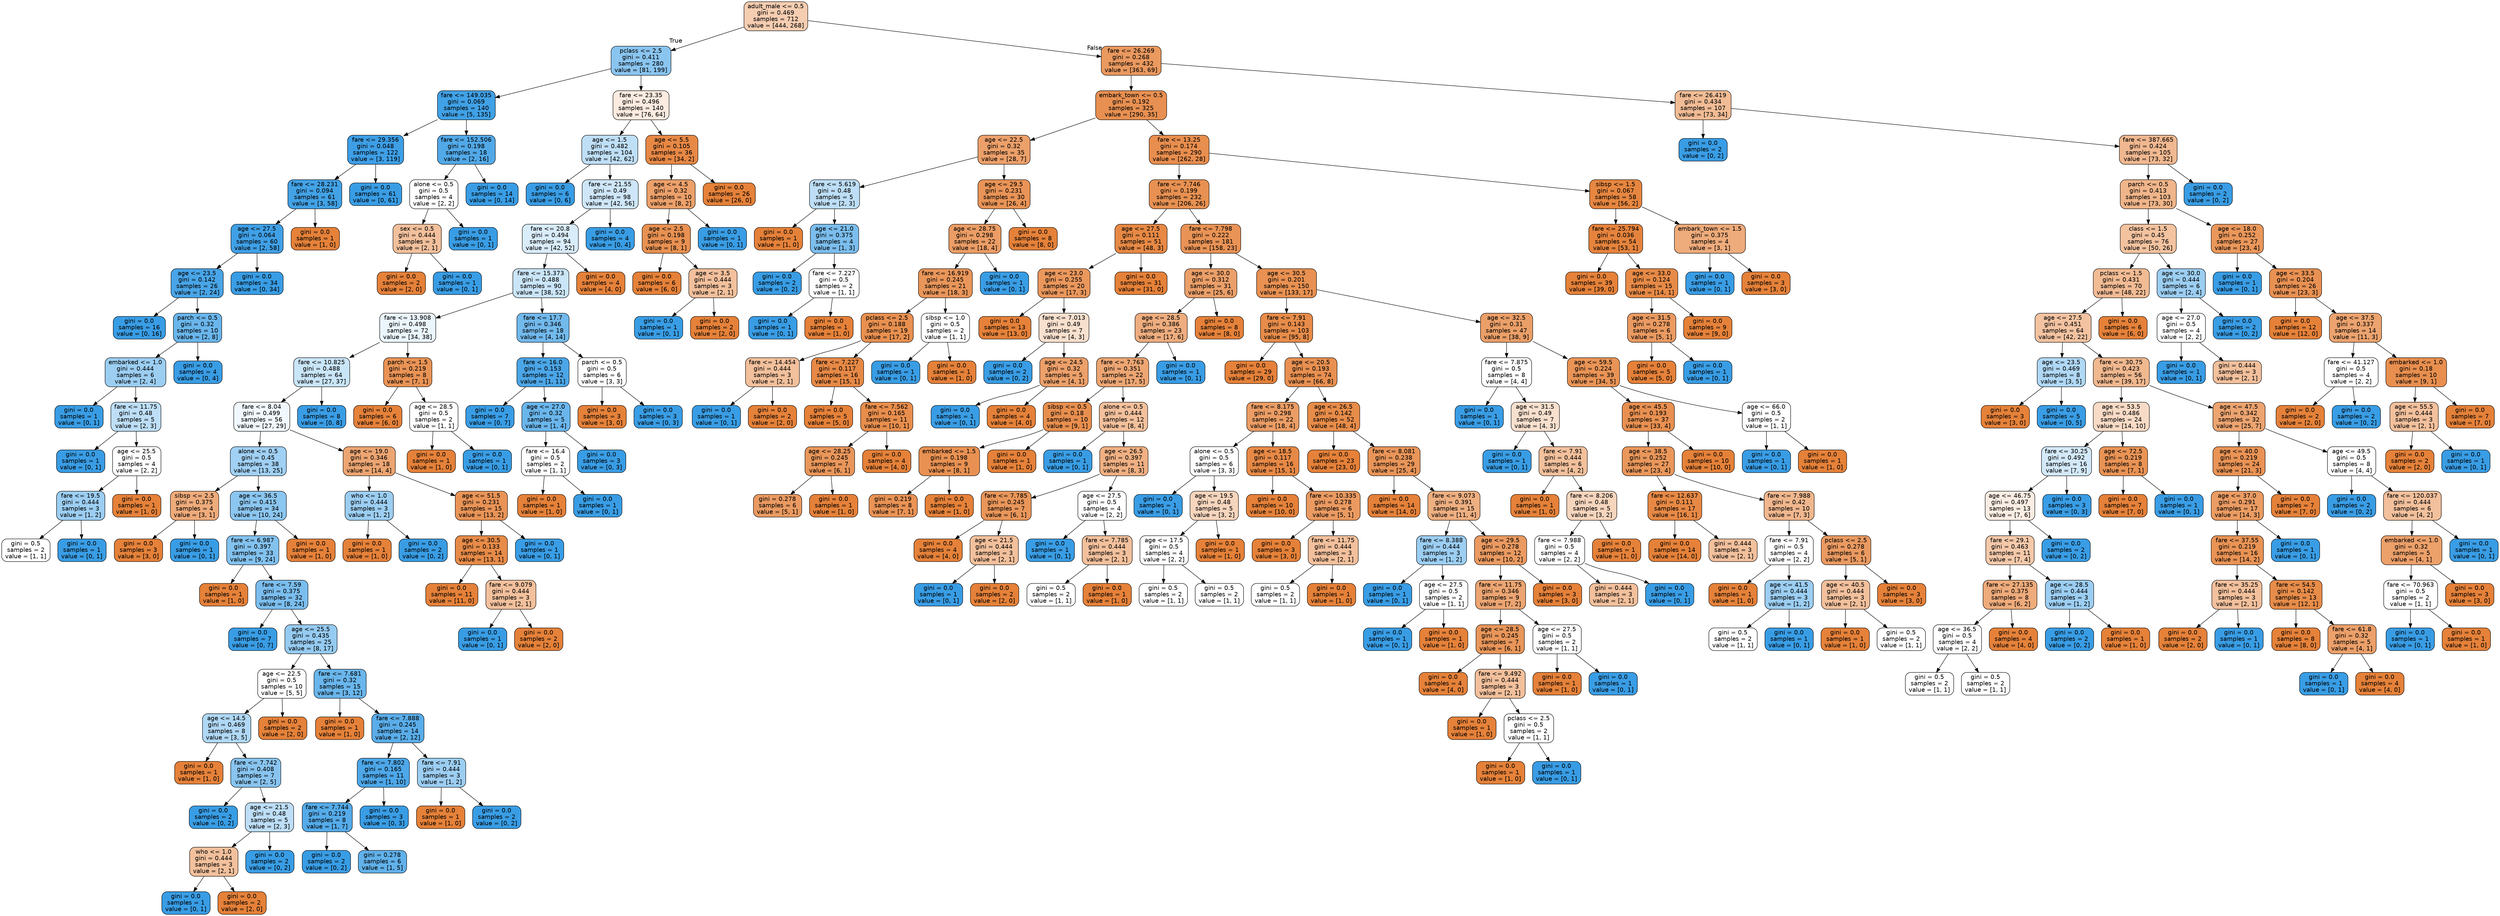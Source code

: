 digraph Tree {
node [shape=box, style="filled, rounded", color="black", fontname="helvetica"] ;
edge [fontname="helvetica"] ;
0 [label="adult_male <= 0.5\ngini = 0.469\nsamples = 712\nvalue = [444, 268]", fillcolor="#f5cdb1"] ;
1 [label="pclass <= 2.5\ngini = 0.411\nsamples = 280\nvalue = [81, 199]", fillcolor="#8ac5f0"] ;
0 -> 1 [labeldistance=2.5, labelangle=45, headlabel="True"] ;
2 [label="fare <= 149.035\ngini = 0.069\nsamples = 140\nvalue = [5, 135]", fillcolor="#40a1e6"] ;
1 -> 2 ;
3 [label="fare <= 29.356\ngini = 0.048\nsamples = 122\nvalue = [3, 119]", fillcolor="#3e9fe6"] ;
2 -> 3 ;
4 [label="fare <= 28.231\ngini = 0.094\nsamples = 61\nvalue = [3, 58]", fillcolor="#43a2e6"] ;
3 -> 4 ;
5 [label="age <= 27.5\ngini = 0.064\nsamples = 60\nvalue = [2, 58]", fillcolor="#40a0e6"] ;
4 -> 5 ;
6 [label="age <= 23.5\ngini = 0.142\nsamples = 26\nvalue = [2, 24]", fillcolor="#49a5e7"] ;
5 -> 6 ;
7 [label="gini = 0.0\nsamples = 16\nvalue = [0, 16]", fillcolor="#399de5"] ;
6 -> 7 ;
8 [label="parch <= 0.5\ngini = 0.32\nsamples = 10\nvalue = [2, 8]", fillcolor="#6ab6ec"] ;
6 -> 8 ;
9 [label="embarked <= 1.0\ngini = 0.444\nsamples = 6\nvalue = [2, 4]", fillcolor="#9ccef2"] ;
8 -> 9 ;
10 [label="gini = 0.0\nsamples = 1\nvalue = [0, 1]", fillcolor="#399de5"] ;
9 -> 10 ;
11 [label="fare <= 11.75\ngini = 0.48\nsamples = 5\nvalue = [2, 3]", fillcolor="#bddef6"] ;
9 -> 11 ;
12 [label="gini = 0.0\nsamples = 1\nvalue = [0, 1]", fillcolor="#399de5"] ;
11 -> 12 ;
13 [label="age <= 25.5\ngini = 0.5\nsamples = 4\nvalue = [2, 2]", fillcolor="#ffffff"] ;
11 -> 13 ;
14 [label="fare <= 19.5\ngini = 0.444\nsamples = 3\nvalue = [1, 2]", fillcolor="#9ccef2"] ;
13 -> 14 ;
15 [label="gini = 0.5\nsamples = 2\nvalue = [1, 1]", fillcolor="#ffffff"] ;
14 -> 15 ;
16 [label="gini = 0.0\nsamples = 1\nvalue = [0, 1]", fillcolor="#399de5"] ;
14 -> 16 ;
17 [label="gini = 0.0\nsamples = 1\nvalue = [1, 0]", fillcolor="#e58139"] ;
13 -> 17 ;
18 [label="gini = 0.0\nsamples = 4\nvalue = [0, 4]", fillcolor="#399de5"] ;
8 -> 18 ;
19 [label="gini = 0.0\nsamples = 34\nvalue = [0, 34]", fillcolor="#399de5"] ;
5 -> 19 ;
20 [label="gini = 0.0\nsamples = 1\nvalue = [1, 0]", fillcolor="#e58139"] ;
4 -> 20 ;
21 [label="gini = 0.0\nsamples = 61\nvalue = [0, 61]", fillcolor="#399de5"] ;
3 -> 21 ;
22 [label="fare <= 152.506\ngini = 0.198\nsamples = 18\nvalue = [2, 16]", fillcolor="#52a9e8"] ;
2 -> 22 ;
23 [label="alone <= 0.5\ngini = 0.5\nsamples = 4\nvalue = [2, 2]", fillcolor="#ffffff"] ;
22 -> 23 ;
24 [label="sex <= 0.5\ngini = 0.444\nsamples = 3\nvalue = [2, 1]", fillcolor="#f2c09c"] ;
23 -> 24 ;
25 [label="gini = 0.0\nsamples = 2\nvalue = [2, 0]", fillcolor="#e58139"] ;
24 -> 25 ;
26 [label="gini = 0.0\nsamples = 1\nvalue = [0, 1]", fillcolor="#399de5"] ;
24 -> 26 ;
27 [label="gini = 0.0\nsamples = 1\nvalue = [0, 1]", fillcolor="#399de5"] ;
23 -> 27 ;
28 [label="gini = 0.0\nsamples = 14\nvalue = [0, 14]", fillcolor="#399de5"] ;
22 -> 28 ;
29 [label="fare <= 23.35\ngini = 0.496\nsamples = 140\nvalue = [76, 64]", fillcolor="#fbebe0"] ;
1 -> 29 ;
30 [label="age <= 1.5\ngini = 0.482\nsamples = 104\nvalue = [42, 62]", fillcolor="#bfdff7"] ;
29 -> 30 ;
31 [label="gini = 0.0\nsamples = 6\nvalue = [0, 6]", fillcolor="#399de5"] ;
30 -> 31 ;
32 [label="fare <= 21.55\ngini = 0.49\nsamples = 98\nvalue = [42, 56]", fillcolor="#cee6f8"] ;
30 -> 32 ;
33 [label="fare <= 20.8\ngini = 0.494\nsamples = 94\nvalue = [42, 52]", fillcolor="#d9ecfa"] ;
32 -> 33 ;
34 [label="fare <= 15.373\ngini = 0.488\nsamples = 90\nvalue = [38, 52]", fillcolor="#cae5f8"] ;
33 -> 34 ;
35 [label="fare <= 13.908\ngini = 0.498\nsamples = 72\nvalue = [34, 38]", fillcolor="#eaf5fc"] ;
34 -> 35 ;
36 [label="fare <= 10.825\ngini = 0.488\nsamples = 64\nvalue = [27, 37]", fillcolor="#c9e5f8"] ;
35 -> 36 ;
37 [label="fare <= 8.04\ngini = 0.499\nsamples = 56\nvalue = [27, 29]", fillcolor="#f1f8fd"] ;
36 -> 37 ;
38 [label="alone <= 0.5\ngini = 0.45\nsamples = 38\nvalue = [13, 25]", fillcolor="#a0d0f3"] ;
37 -> 38 ;
39 [label="sibsp <= 2.5\ngini = 0.375\nsamples = 4\nvalue = [3, 1]", fillcolor="#eeab7b"] ;
38 -> 39 ;
40 [label="gini = 0.0\nsamples = 3\nvalue = [3, 0]", fillcolor="#e58139"] ;
39 -> 40 ;
41 [label="gini = 0.0\nsamples = 1\nvalue = [0, 1]", fillcolor="#399de5"] ;
39 -> 41 ;
42 [label="age <= 36.5\ngini = 0.415\nsamples = 34\nvalue = [10, 24]", fillcolor="#8bc6f0"] ;
38 -> 42 ;
43 [label="fare <= 6.987\ngini = 0.397\nsamples = 33\nvalue = [9, 24]", fillcolor="#83c2ef"] ;
42 -> 43 ;
44 [label="gini = 0.0\nsamples = 1\nvalue = [1, 0]", fillcolor="#e58139"] ;
43 -> 44 ;
45 [label="fare <= 7.59\ngini = 0.375\nsamples = 32\nvalue = [8, 24]", fillcolor="#7bbeee"] ;
43 -> 45 ;
46 [label="gini = 0.0\nsamples = 7\nvalue = [0, 7]", fillcolor="#399de5"] ;
45 -> 46 ;
47 [label="age <= 25.5\ngini = 0.435\nsamples = 25\nvalue = [8, 17]", fillcolor="#96cbf1"] ;
45 -> 47 ;
48 [label="age <= 22.5\ngini = 0.5\nsamples = 10\nvalue = [5, 5]", fillcolor="#ffffff"] ;
47 -> 48 ;
49 [label="age <= 14.5\ngini = 0.469\nsamples = 8\nvalue = [3, 5]", fillcolor="#b0d8f5"] ;
48 -> 49 ;
50 [label="gini = 0.0\nsamples = 1\nvalue = [1, 0]", fillcolor="#e58139"] ;
49 -> 50 ;
51 [label="fare <= 7.742\ngini = 0.408\nsamples = 7\nvalue = [2, 5]", fillcolor="#88c4ef"] ;
49 -> 51 ;
52 [label="gini = 0.0\nsamples = 2\nvalue = [0, 2]", fillcolor="#399de5"] ;
51 -> 52 ;
53 [label="age <= 21.5\ngini = 0.48\nsamples = 5\nvalue = [2, 3]", fillcolor="#bddef6"] ;
51 -> 53 ;
54 [label="who <= 1.0\ngini = 0.444\nsamples = 3\nvalue = [2, 1]", fillcolor="#f2c09c"] ;
53 -> 54 ;
55 [label="gini = 0.0\nsamples = 1\nvalue = [0, 1]", fillcolor="#399de5"] ;
54 -> 55 ;
56 [label="gini = 0.0\nsamples = 2\nvalue = [2, 0]", fillcolor="#e58139"] ;
54 -> 56 ;
57 [label="gini = 0.0\nsamples = 2\nvalue = [0, 2]", fillcolor="#399de5"] ;
53 -> 57 ;
58 [label="gini = 0.0\nsamples = 2\nvalue = [2, 0]", fillcolor="#e58139"] ;
48 -> 58 ;
59 [label="fare <= 7.681\ngini = 0.32\nsamples = 15\nvalue = [3, 12]", fillcolor="#6ab6ec"] ;
47 -> 59 ;
60 [label="gini = 0.0\nsamples = 1\nvalue = [1, 0]", fillcolor="#e58139"] ;
59 -> 60 ;
61 [label="fare <= 7.888\ngini = 0.245\nsamples = 14\nvalue = [2, 12]", fillcolor="#5aade9"] ;
59 -> 61 ;
62 [label="fare <= 7.802\ngini = 0.165\nsamples = 11\nvalue = [1, 10]", fillcolor="#4da7e8"] ;
61 -> 62 ;
63 [label="fare <= 7.744\ngini = 0.219\nsamples = 8\nvalue = [1, 7]", fillcolor="#55abe9"] ;
62 -> 63 ;
64 [label="gini = 0.0\nsamples = 2\nvalue = [0, 2]", fillcolor="#399de5"] ;
63 -> 64 ;
65 [label="gini = 0.278\nsamples = 6\nvalue = [1, 5]", fillcolor="#61b1ea"] ;
63 -> 65 ;
66 [label="gini = 0.0\nsamples = 3\nvalue = [0, 3]", fillcolor="#399de5"] ;
62 -> 66 ;
67 [label="fare <= 7.91\ngini = 0.444\nsamples = 3\nvalue = [1, 2]", fillcolor="#9ccef2"] ;
61 -> 67 ;
68 [label="gini = 0.0\nsamples = 1\nvalue = [1, 0]", fillcolor="#e58139"] ;
67 -> 68 ;
69 [label="gini = 0.0\nsamples = 2\nvalue = [0, 2]", fillcolor="#399de5"] ;
67 -> 69 ;
70 [label="gini = 0.0\nsamples = 1\nvalue = [1, 0]", fillcolor="#e58139"] ;
42 -> 70 ;
71 [label="age <= 19.0\ngini = 0.346\nsamples = 18\nvalue = [14, 4]", fillcolor="#eca572"] ;
37 -> 71 ;
72 [label="who <= 1.0\ngini = 0.444\nsamples = 3\nvalue = [1, 2]", fillcolor="#9ccef2"] ;
71 -> 72 ;
73 [label="gini = 0.0\nsamples = 1\nvalue = [1, 0]", fillcolor="#e58139"] ;
72 -> 73 ;
74 [label="gini = 0.0\nsamples = 2\nvalue = [0, 2]", fillcolor="#399de5"] ;
72 -> 74 ;
75 [label="age <= 51.5\ngini = 0.231\nsamples = 15\nvalue = [13, 2]", fillcolor="#e99457"] ;
71 -> 75 ;
76 [label="age <= 30.5\ngini = 0.133\nsamples = 14\nvalue = [13, 1]", fillcolor="#e78b48"] ;
75 -> 76 ;
77 [label="gini = 0.0\nsamples = 11\nvalue = [11, 0]", fillcolor="#e58139"] ;
76 -> 77 ;
78 [label="fare <= 9.079\ngini = 0.444\nsamples = 3\nvalue = [2, 1]", fillcolor="#f2c09c"] ;
76 -> 78 ;
79 [label="gini = 0.0\nsamples = 1\nvalue = [0, 1]", fillcolor="#399de5"] ;
78 -> 79 ;
80 [label="gini = 0.0\nsamples = 2\nvalue = [2, 0]", fillcolor="#e58139"] ;
78 -> 80 ;
81 [label="gini = 0.0\nsamples = 1\nvalue = [0, 1]", fillcolor="#399de5"] ;
75 -> 81 ;
82 [label="gini = 0.0\nsamples = 8\nvalue = [0, 8]", fillcolor="#399de5"] ;
36 -> 82 ;
83 [label="parch <= 1.5\ngini = 0.219\nsamples = 8\nvalue = [7, 1]", fillcolor="#e99355"] ;
35 -> 83 ;
84 [label="gini = 0.0\nsamples = 6\nvalue = [6, 0]", fillcolor="#e58139"] ;
83 -> 84 ;
85 [label="age <= 28.5\ngini = 0.5\nsamples = 2\nvalue = [1, 1]", fillcolor="#ffffff"] ;
83 -> 85 ;
86 [label="gini = 0.0\nsamples = 1\nvalue = [1, 0]", fillcolor="#e58139"] ;
85 -> 86 ;
87 [label="gini = 0.0\nsamples = 1\nvalue = [0, 1]", fillcolor="#399de5"] ;
85 -> 87 ;
88 [label="fare <= 17.7\ngini = 0.346\nsamples = 18\nvalue = [4, 14]", fillcolor="#72b9ec"] ;
34 -> 88 ;
89 [label="fare <= 16.0\ngini = 0.153\nsamples = 12\nvalue = [1, 11]", fillcolor="#4ba6e7"] ;
88 -> 89 ;
90 [label="gini = 0.0\nsamples = 7\nvalue = [0, 7]", fillcolor="#399de5"] ;
89 -> 90 ;
91 [label="age <= 27.0\ngini = 0.32\nsamples = 5\nvalue = [1, 4]", fillcolor="#6ab6ec"] ;
89 -> 91 ;
92 [label="fare <= 16.4\ngini = 0.5\nsamples = 2\nvalue = [1, 1]", fillcolor="#ffffff"] ;
91 -> 92 ;
93 [label="gini = 0.0\nsamples = 1\nvalue = [1, 0]", fillcolor="#e58139"] ;
92 -> 93 ;
94 [label="gini = 0.0\nsamples = 1\nvalue = [0, 1]", fillcolor="#399de5"] ;
92 -> 94 ;
95 [label="gini = 0.0\nsamples = 3\nvalue = [0, 3]", fillcolor="#399de5"] ;
91 -> 95 ;
96 [label="parch <= 0.5\ngini = 0.5\nsamples = 6\nvalue = [3, 3]", fillcolor="#ffffff"] ;
88 -> 96 ;
97 [label="gini = 0.0\nsamples = 3\nvalue = [3, 0]", fillcolor="#e58139"] ;
96 -> 97 ;
98 [label="gini = 0.0\nsamples = 3\nvalue = [0, 3]", fillcolor="#399de5"] ;
96 -> 98 ;
99 [label="gini = 0.0\nsamples = 4\nvalue = [4, 0]", fillcolor="#e58139"] ;
33 -> 99 ;
100 [label="gini = 0.0\nsamples = 4\nvalue = [0, 4]", fillcolor="#399de5"] ;
32 -> 100 ;
101 [label="age <= 5.5\ngini = 0.105\nsamples = 36\nvalue = [34, 2]", fillcolor="#e78845"] ;
29 -> 101 ;
102 [label="age <= 4.5\ngini = 0.32\nsamples = 10\nvalue = [8, 2]", fillcolor="#eca06a"] ;
101 -> 102 ;
103 [label="age <= 2.5\ngini = 0.198\nsamples = 9\nvalue = [8, 1]", fillcolor="#e89152"] ;
102 -> 103 ;
104 [label="gini = 0.0\nsamples = 6\nvalue = [6, 0]", fillcolor="#e58139"] ;
103 -> 104 ;
105 [label="age <= 3.5\ngini = 0.444\nsamples = 3\nvalue = [2, 1]", fillcolor="#f2c09c"] ;
103 -> 105 ;
106 [label="gini = 0.0\nsamples = 1\nvalue = [0, 1]", fillcolor="#399de5"] ;
105 -> 106 ;
107 [label="gini = 0.0\nsamples = 2\nvalue = [2, 0]", fillcolor="#e58139"] ;
105 -> 107 ;
108 [label="gini = 0.0\nsamples = 1\nvalue = [0, 1]", fillcolor="#399de5"] ;
102 -> 108 ;
109 [label="gini = 0.0\nsamples = 26\nvalue = [26, 0]", fillcolor="#e58139"] ;
101 -> 109 ;
110 [label="fare <= 26.269\ngini = 0.268\nsamples = 432\nvalue = [363, 69]", fillcolor="#ea995f"] ;
0 -> 110 [labeldistance=2.5, labelangle=-45, headlabel="False"] ;
111 [label="embark_town <= 0.5\ngini = 0.192\nsamples = 325\nvalue = [290, 35]", fillcolor="#e89051"] ;
110 -> 111 ;
112 [label="age <= 22.5\ngini = 0.32\nsamples = 35\nvalue = [28, 7]", fillcolor="#eca06a"] ;
111 -> 112 ;
113 [label="fare <= 5.619\ngini = 0.48\nsamples = 5\nvalue = [2, 3]", fillcolor="#bddef6"] ;
112 -> 113 ;
114 [label="gini = 0.0\nsamples = 1\nvalue = [1, 0]", fillcolor="#e58139"] ;
113 -> 114 ;
115 [label="age <= 21.0\ngini = 0.375\nsamples = 4\nvalue = [1, 3]", fillcolor="#7bbeee"] ;
113 -> 115 ;
116 [label="gini = 0.0\nsamples = 2\nvalue = [0, 2]", fillcolor="#399de5"] ;
115 -> 116 ;
117 [label="fare <= 7.227\ngini = 0.5\nsamples = 2\nvalue = [1, 1]", fillcolor="#ffffff"] ;
115 -> 117 ;
118 [label="gini = 0.0\nsamples = 1\nvalue = [0, 1]", fillcolor="#399de5"] ;
117 -> 118 ;
119 [label="gini = 0.0\nsamples = 1\nvalue = [1, 0]", fillcolor="#e58139"] ;
117 -> 119 ;
120 [label="age <= 29.5\ngini = 0.231\nsamples = 30\nvalue = [26, 4]", fillcolor="#e99457"] ;
112 -> 120 ;
121 [label="age <= 28.75\ngini = 0.298\nsamples = 22\nvalue = [18, 4]", fillcolor="#eb9d65"] ;
120 -> 121 ;
122 [label="fare <= 16.919\ngini = 0.245\nsamples = 21\nvalue = [18, 3]", fillcolor="#e9965a"] ;
121 -> 122 ;
123 [label="pclass <= 2.5\ngini = 0.188\nsamples = 19\nvalue = [17, 2]", fillcolor="#e89050"] ;
122 -> 123 ;
124 [label="fare <= 14.454\ngini = 0.444\nsamples = 3\nvalue = [2, 1]", fillcolor="#f2c09c"] ;
123 -> 124 ;
125 [label="gini = 0.0\nsamples = 1\nvalue = [0, 1]", fillcolor="#399de5"] ;
124 -> 125 ;
126 [label="gini = 0.0\nsamples = 2\nvalue = [2, 0]", fillcolor="#e58139"] ;
124 -> 126 ;
127 [label="fare <= 7.227\ngini = 0.117\nsamples = 16\nvalue = [15, 1]", fillcolor="#e78946"] ;
123 -> 127 ;
128 [label="gini = 0.0\nsamples = 5\nvalue = [5, 0]", fillcolor="#e58139"] ;
127 -> 128 ;
129 [label="fare <= 7.562\ngini = 0.165\nsamples = 11\nvalue = [10, 1]", fillcolor="#e88e4d"] ;
127 -> 129 ;
130 [label="age <= 28.25\ngini = 0.245\nsamples = 7\nvalue = [6, 1]", fillcolor="#e9965a"] ;
129 -> 130 ;
131 [label="gini = 0.278\nsamples = 6\nvalue = [5, 1]", fillcolor="#ea9a61"] ;
130 -> 131 ;
132 [label="gini = 0.0\nsamples = 1\nvalue = [1, 0]", fillcolor="#e58139"] ;
130 -> 132 ;
133 [label="gini = 0.0\nsamples = 4\nvalue = [4, 0]", fillcolor="#e58139"] ;
129 -> 133 ;
134 [label="sibsp <= 1.0\ngini = 0.5\nsamples = 2\nvalue = [1, 1]", fillcolor="#ffffff"] ;
122 -> 134 ;
135 [label="gini = 0.0\nsamples = 1\nvalue = [0, 1]", fillcolor="#399de5"] ;
134 -> 135 ;
136 [label="gini = 0.0\nsamples = 1\nvalue = [1, 0]", fillcolor="#e58139"] ;
134 -> 136 ;
137 [label="gini = 0.0\nsamples = 1\nvalue = [0, 1]", fillcolor="#399de5"] ;
121 -> 137 ;
138 [label="gini = 0.0\nsamples = 8\nvalue = [8, 0]", fillcolor="#e58139"] ;
120 -> 138 ;
139 [label="fare <= 13.25\ngini = 0.174\nsamples = 290\nvalue = [262, 28]", fillcolor="#e88e4e"] ;
111 -> 139 ;
140 [label="fare <= 7.746\ngini = 0.199\nsamples = 232\nvalue = [206, 26]", fillcolor="#e89152"] ;
139 -> 140 ;
141 [label="age <= 27.5\ngini = 0.111\nsamples = 51\nvalue = [48, 3]", fillcolor="#e78945"] ;
140 -> 141 ;
142 [label="age <= 23.0\ngini = 0.255\nsamples = 20\nvalue = [17, 3]", fillcolor="#ea975c"] ;
141 -> 142 ;
143 [label="gini = 0.0\nsamples = 13\nvalue = [13, 0]", fillcolor="#e58139"] ;
142 -> 143 ;
144 [label="fare <= 7.013\ngini = 0.49\nsamples = 7\nvalue = [4, 3]", fillcolor="#f8e0ce"] ;
142 -> 144 ;
145 [label="gini = 0.0\nsamples = 2\nvalue = [0, 2]", fillcolor="#399de5"] ;
144 -> 145 ;
146 [label="age <= 24.5\ngini = 0.32\nsamples = 5\nvalue = [4, 1]", fillcolor="#eca06a"] ;
144 -> 146 ;
147 [label="gini = 0.0\nsamples = 1\nvalue = [0, 1]", fillcolor="#399de5"] ;
146 -> 147 ;
148 [label="gini = 0.0\nsamples = 4\nvalue = [4, 0]", fillcolor="#e58139"] ;
146 -> 148 ;
149 [label="gini = 0.0\nsamples = 31\nvalue = [31, 0]", fillcolor="#e58139"] ;
141 -> 149 ;
150 [label="fare <= 7.798\ngini = 0.222\nsamples = 181\nvalue = [158, 23]", fillcolor="#e99356"] ;
140 -> 150 ;
151 [label="age <= 30.0\ngini = 0.312\nsamples = 31\nvalue = [25, 6]", fillcolor="#eb9f69"] ;
150 -> 151 ;
152 [label="age <= 28.5\ngini = 0.386\nsamples = 23\nvalue = [17, 6]", fillcolor="#eead7f"] ;
151 -> 152 ;
153 [label="fare <= 7.763\ngini = 0.351\nsamples = 22\nvalue = [17, 5]", fillcolor="#eda673"] ;
152 -> 153 ;
154 [label="sibsp <= 0.5\ngini = 0.18\nsamples = 10\nvalue = [9, 1]", fillcolor="#e88f4f"] ;
153 -> 154 ;
155 [label="embarked <= 1.5\ngini = 0.198\nsamples = 9\nvalue = [8, 1]", fillcolor="#e89152"] ;
154 -> 155 ;
156 [label="gini = 0.219\nsamples = 8\nvalue = [7, 1]", fillcolor="#e99355"] ;
155 -> 156 ;
157 [label="gini = 0.0\nsamples = 1\nvalue = [1, 0]", fillcolor="#e58139"] ;
155 -> 157 ;
158 [label="gini = 0.0\nsamples = 1\nvalue = [1, 0]", fillcolor="#e58139"] ;
154 -> 158 ;
159 [label="alone <= 0.5\ngini = 0.444\nsamples = 12\nvalue = [8, 4]", fillcolor="#f2c09c"] ;
153 -> 159 ;
160 [label="gini = 0.0\nsamples = 1\nvalue = [0, 1]", fillcolor="#399de5"] ;
159 -> 160 ;
161 [label="age <= 26.5\ngini = 0.397\nsamples = 11\nvalue = [8, 3]", fillcolor="#efb083"] ;
159 -> 161 ;
162 [label="fare <= 7.785\ngini = 0.245\nsamples = 7\nvalue = [6, 1]", fillcolor="#e9965a"] ;
161 -> 162 ;
163 [label="gini = 0.0\nsamples = 4\nvalue = [4, 0]", fillcolor="#e58139"] ;
162 -> 163 ;
164 [label="age <= 21.5\ngini = 0.444\nsamples = 3\nvalue = [2, 1]", fillcolor="#f2c09c"] ;
162 -> 164 ;
165 [label="gini = 0.0\nsamples = 1\nvalue = [0, 1]", fillcolor="#399de5"] ;
164 -> 165 ;
166 [label="gini = 0.0\nsamples = 2\nvalue = [2, 0]", fillcolor="#e58139"] ;
164 -> 166 ;
167 [label="age <= 27.5\ngini = 0.5\nsamples = 4\nvalue = [2, 2]", fillcolor="#ffffff"] ;
161 -> 167 ;
168 [label="gini = 0.0\nsamples = 1\nvalue = [0, 1]", fillcolor="#399de5"] ;
167 -> 168 ;
169 [label="fare <= 7.785\ngini = 0.444\nsamples = 3\nvalue = [2, 1]", fillcolor="#f2c09c"] ;
167 -> 169 ;
170 [label="gini = 0.5\nsamples = 2\nvalue = [1, 1]", fillcolor="#ffffff"] ;
169 -> 170 ;
171 [label="gini = 0.0\nsamples = 1\nvalue = [1, 0]", fillcolor="#e58139"] ;
169 -> 171 ;
172 [label="gini = 0.0\nsamples = 1\nvalue = [0, 1]", fillcolor="#399de5"] ;
152 -> 172 ;
173 [label="gini = 0.0\nsamples = 8\nvalue = [8, 0]", fillcolor="#e58139"] ;
151 -> 173 ;
174 [label="age <= 30.5\ngini = 0.201\nsamples = 150\nvalue = [133, 17]", fillcolor="#e89152"] ;
150 -> 174 ;
175 [label="fare <= 7.91\ngini = 0.143\nsamples = 103\nvalue = [95, 8]", fillcolor="#e78c4a"] ;
174 -> 175 ;
176 [label="gini = 0.0\nsamples = 29\nvalue = [29, 0]", fillcolor="#e58139"] ;
175 -> 176 ;
177 [label="age <= 20.5\ngini = 0.193\nsamples = 74\nvalue = [66, 8]", fillcolor="#e89051"] ;
175 -> 177 ;
178 [label="fare <= 8.175\ngini = 0.298\nsamples = 22\nvalue = [18, 4]", fillcolor="#eb9d65"] ;
177 -> 178 ;
179 [label="alone <= 0.5\ngini = 0.5\nsamples = 6\nvalue = [3, 3]", fillcolor="#ffffff"] ;
178 -> 179 ;
180 [label="gini = 0.0\nsamples = 1\nvalue = [0, 1]", fillcolor="#399de5"] ;
179 -> 180 ;
181 [label="age <= 19.5\ngini = 0.48\nsamples = 5\nvalue = [3, 2]", fillcolor="#f6d5bd"] ;
179 -> 181 ;
182 [label="age <= 17.5\ngini = 0.5\nsamples = 4\nvalue = [2, 2]", fillcolor="#ffffff"] ;
181 -> 182 ;
183 [label="gini = 0.5\nsamples = 2\nvalue = [1, 1]", fillcolor="#ffffff"] ;
182 -> 183 ;
184 [label="gini = 0.5\nsamples = 2\nvalue = [1, 1]", fillcolor="#ffffff"] ;
182 -> 184 ;
185 [label="gini = 0.0\nsamples = 1\nvalue = [1, 0]", fillcolor="#e58139"] ;
181 -> 185 ;
186 [label="age <= 18.5\ngini = 0.117\nsamples = 16\nvalue = [15, 1]", fillcolor="#e78946"] ;
178 -> 186 ;
187 [label="gini = 0.0\nsamples = 10\nvalue = [10, 0]", fillcolor="#e58139"] ;
186 -> 187 ;
188 [label="fare <= 10.335\ngini = 0.278\nsamples = 6\nvalue = [5, 1]", fillcolor="#ea9a61"] ;
186 -> 188 ;
189 [label="gini = 0.0\nsamples = 3\nvalue = [3, 0]", fillcolor="#e58139"] ;
188 -> 189 ;
190 [label="fare <= 11.75\ngini = 0.444\nsamples = 3\nvalue = [2, 1]", fillcolor="#f2c09c"] ;
188 -> 190 ;
191 [label="gini = 0.5\nsamples = 2\nvalue = [1, 1]", fillcolor="#ffffff"] ;
190 -> 191 ;
192 [label="gini = 0.0\nsamples = 1\nvalue = [1, 0]", fillcolor="#e58139"] ;
190 -> 192 ;
193 [label="age <= 26.5\ngini = 0.142\nsamples = 52\nvalue = [48, 4]", fillcolor="#e78c49"] ;
177 -> 193 ;
194 [label="gini = 0.0\nsamples = 23\nvalue = [23, 0]", fillcolor="#e58139"] ;
193 -> 194 ;
195 [label="fare <= 8.081\ngini = 0.238\nsamples = 29\nvalue = [25, 4]", fillcolor="#e99559"] ;
193 -> 195 ;
196 [label="gini = 0.0\nsamples = 14\nvalue = [14, 0]", fillcolor="#e58139"] ;
195 -> 196 ;
197 [label="fare <= 9.073\ngini = 0.391\nsamples = 15\nvalue = [11, 4]", fillcolor="#eeaf81"] ;
195 -> 197 ;
198 [label="fare <= 8.388\ngini = 0.444\nsamples = 3\nvalue = [1, 2]", fillcolor="#9ccef2"] ;
197 -> 198 ;
199 [label="gini = 0.0\nsamples = 1\nvalue = [0, 1]", fillcolor="#399de5"] ;
198 -> 199 ;
200 [label="age <= 27.5\ngini = 0.5\nsamples = 2\nvalue = [1, 1]", fillcolor="#ffffff"] ;
198 -> 200 ;
201 [label="gini = 0.0\nsamples = 1\nvalue = [0, 1]", fillcolor="#399de5"] ;
200 -> 201 ;
202 [label="gini = 0.0\nsamples = 1\nvalue = [1, 0]", fillcolor="#e58139"] ;
200 -> 202 ;
203 [label="age <= 29.5\ngini = 0.278\nsamples = 12\nvalue = [10, 2]", fillcolor="#ea9a61"] ;
197 -> 203 ;
204 [label="fare <= 11.75\ngini = 0.346\nsamples = 9\nvalue = [7, 2]", fillcolor="#eca572"] ;
203 -> 204 ;
205 [label="age <= 28.5\ngini = 0.245\nsamples = 7\nvalue = [6, 1]", fillcolor="#e9965a"] ;
204 -> 205 ;
206 [label="gini = 0.0\nsamples = 4\nvalue = [4, 0]", fillcolor="#e58139"] ;
205 -> 206 ;
207 [label="fare <= 9.492\ngini = 0.444\nsamples = 3\nvalue = [2, 1]", fillcolor="#f2c09c"] ;
205 -> 207 ;
208 [label="gini = 0.0\nsamples = 1\nvalue = [1, 0]", fillcolor="#e58139"] ;
207 -> 208 ;
209 [label="pclass <= 2.5\ngini = 0.5\nsamples = 2\nvalue = [1, 1]", fillcolor="#ffffff"] ;
207 -> 209 ;
210 [label="gini = 0.0\nsamples = 1\nvalue = [1, 0]", fillcolor="#e58139"] ;
209 -> 210 ;
211 [label="gini = 0.0\nsamples = 1\nvalue = [0, 1]", fillcolor="#399de5"] ;
209 -> 211 ;
212 [label="age <= 27.5\ngini = 0.5\nsamples = 2\nvalue = [1, 1]", fillcolor="#ffffff"] ;
204 -> 212 ;
213 [label="gini = 0.0\nsamples = 1\nvalue = [1, 0]", fillcolor="#e58139"] ;
212 -> 213 ;
214 [label="gini = 0.0\nsamples = 1\nvalue = [0, 1]", fillcolor="#399de5"] ;
212 -> 214 ;
215 [label="gini = 0.0\nsamples = 3\nvalue = [3, 0]", fillcolor="#e58139"] ;
203 -> 215 ;
216 [label="age <= 32.5\ngini = 0.31\nsamples = 47\nvalue = [38, 9]", fillcolor="#eb9f68"] ;
174 -> 216 ;
217 [label="fare <= 7.875\ngini = 0.5\nsamples = 8\nvalue = [4, 4]", fillcolor="#ffffff"] ;
216 -> 217 ;
218 [label="gini = 0.0\nsamples = 1\nvalue = [0, 1]", fillcolor="#399de5"] ;
217 -> 218 ;
219 [label="age <= 31.5\ngini = 0.49\nsamples = 7\nvalue = [4, 3]", fillcolor="#f8e0ce"] ;
217 -> 219 ;
220 [label="gini = 0.0\nsamples = 1\nvalue = [0, 1]", fillcolor="#399de5"] ;
219 -> 220 ;
221 [label="fare <= 7.91\ngini = 0.444\nsamples = 6\nvalue = [4, 2]", fillcolor="#f2c09c"] ;
219 -> 221 ;
222 [label="gini = 0.0\nsamples = 1\nvalue = [1, 0]", fillcolor="#e58139"] ;
221 -> 222 ;
223 [label="fare <= 8.206\ngini = 0.48\nsamples = 5\nvalue = [3, 2]", fillcolor="#f6d5bd"] ;
221 -> 223 ;
224 [label="fare <= 7.988\ngini = 0.5\nsamples = 4\nvalue = [2, 2]", fillcolor="#ffffff"] ;
223 -> 224 ;
225 [label="gini = 0.444\nsamples = 3\nvalue = [2, 1]", fillcolor="#f2c09c"] ;
224 -> 225 ;
226 [label="gini = 0.0\nsamples = 1\nvalue = [0, 1]", fillcolor="#399de5"] ;
224 -> 226 ;
227 [label="gini = 0.0\nsamples = 1\nvalue = [1, 0]", fillcolor="#e58139"] ;
223 -> 227 ;
228 [label="age <= 59.5\ngini = 0.224\nsamples = 39\nvalue = [34, 5]", fillcolor="#e99456"] ;
216 -> 228 ;
229 [label="age <= 45.5\ngini = 0.193\nsamples = 37\nvalue = [33, 4]", fillcolor="#e89051"] ;
228 -> 229 ;
230 [label="age <= 38.5\ngini = 0.252\nsamples = 27\nvalue = [23, 4]", fillcolor="#ea975b"] ;
229 -> 230 ;
231 [label="fare <= 12.637\ngini = 0.111\nsamples = 17\nvalue = [16, 1]", fillcolor="#e78945"] ;
230 -> 231 ;
232 [label="gini = 0.0\nsamples = 14\nvalue = [14, 0]", fillcolor="#e58139"] ;
231 -> 232 ;
233 [label="gini = 0.444\nsamples = 3\nvalue = [2, 1]", fillcolor="#f2c09c"] ;
231 -> 233 ;
234 [label="fare <= 7.988\ngini = 0.42\nsamples = 10\nvalue = [7, 3]", fillcolor="#f0b78e"] ;
230 -> 234 ;
235 [label="fare <= 7.91\ngini = 0.5\nsamples = 4\nvalue = [2, 2]", fillcolor="#ffffff"] ;
234 -> 235 ;
236 [label="gini = 0.0\nsamples = 1\nvalue = [1, 0]", fillcolor="#e58139"] ;
235 -> 236 ;
237 [label="age <= 41.5\ngini = 0.444\nsamples = 3\nvalue = [1, 2]", fillcolor="#9ccef2"] ;
235 -> 237 ;
238 [label="gini = 0.5\nsamples = 2\nvalue = [1, 1]", fillcolor="#ffffff"] ;
237 -> 238 ;
239 [label="gini = 0.0\nsamples = 1\nvalue = [0, 1]", fillcolor="#399de5"] ;
237 -> 239 ;
240 [label="pclass <= 2.5\ngini = 0.278\nsamples = 6\nvalue = [5, 1]", fillcolor="#ea9a61"] ;
234 -> 240 ;
241 [label="age <= 40.5\ngini = 0.444\nsamples = 3\nvalue = [2, 1]", fillcolor="#f2c09c"] ;
240 -> 241 ;
242 [label="gini = 0.0\nsamples = 1\nvalue = [1, 0]", fillcolor="#e58139"] ;
241 -> 242 ;
243 [label="gini = 0.5\nsamples = 2\nvalue = [1, 1]", fillcolor="#ffffff"] ;
241 -> 243 ;
244 [label="gini = 0.0\nsamples = 3\nvalue = [3, 0]", fillcolor="#e58139"] ;
240 -> 244 ;
245 [label="gini = 0.0\nsamples = 10\nvalue = [10, 0]", fillcolor="#e58139"] ;
229 -> 245 ;
246 [label="age <= 66.0\ngini = 0.5\nsamples = 2\nvalue = [1, 1]", fillcolor="#ffffff"] ;
228 -> 246 ;
247 [label="gini = 0.0\nsamples = 1\nvalue = [0, 1]", fillcolor="#399de5"] ;
246 -> 247 ;
248 [label="gini = 0.0\nsamples = 1\nvalue = [1, 0]", fillcolor="#e58139"] ;
246 -> 248 ;
249 [label="sibsp <= 1.5\ngini = 0.067\nsamples = 58\nvalue = [56, 2]", fillcolor="#e68640"] ;
139 -> 249 ;
250 [label="fare <= 25.794\ngini = 0.036\nsamples = 54\nvalue = [53, 1]", fillcolor="#e5833d"] ;
249 -> 250 ;
251 [label="gini = 0.0\nsamples = 39\nvalue = [39, 0]", fillcolor="#e58139"] ;
250 -> 251 ;
252 [label="age <= 33.0\ngini = 0.124\nsamples = 15\nvalue = [14, 1]", fillcolor="#e78a47"] ;
250 -> 252 ;
253 [label="age <= 31.5\ngini = 0.278\nsamples = 6\nvalue = [5, 1]", fillcolor="#ea9a61"] ;
252 -> 253 ;
254 [label="gini = 0.0\nsamples = 5\nvalue = [5, 0]", fillcolor="#e58139"] ;
253 -> 254 ;
255 [label="gini = 0.0\nsamples = 1\nvalue = [0, 1]", fillcolor="#399de5"] ;
253 -> 255 ;
256 [label="gini = 0.0\nsamples = 9\nvalue = [9, 0]", fillcolor="#e58139"] ;
252 -> 256 ;
257 [label="embark_town <= 1.5\ngini = 0.375\nsamples = 4\nvalue = [3, 1]", fillcolor="#eeab7b"] ;
249 -> 257 ;
258 [label="gini = 0.0\nsamples = 1\nvalue = [0, 1]", fillcolor="#399de5"] ;
257 -> 258 ;
259 [label="gini = 0.0\nsamples = 3\nvalue = [3, 0]", fillcolor="#e58139"] ;
257 -> 259 ;
260 [label="fare <= 26.419\ngini = 0.434\nsamples = 107\nvalue = [73, 34]", fillcolor="#f1bc95"] ;
110 -> 260 ;
261 [label="gini = 0.0\nsamples = 2\nvalue = [0, 2]", fillcolor="#399de5"] ;
260 -> 261 ;
262 [label="fare <= 387.665\ngini = 0.424\nsamples = 105\nvalue = [73, 32]", fillcolor="#f0b890"] ;
260 -> 262 ;
263 [label="parch <= 0.5\ngini = 0.413\nsamples = 103\nvalue = [73, 30]", fillcolor="#f0b58a"] ;
262 -> 263 ;
264 [label="class <= 1.5\ngini = 0.45\nsamples = 76\nvalue = [50, 26]", fillcolor="#f3c3a0"] ;
263 -> 264 ;
265 [label="pclass <= 1.5\ngini = 0.431\nsamples = 70\nvalue = [48, 22]", fillcolor="#f1bb94"] ;
264 -> 265 ;
266 [label="age <= 27.5\ngini = 0.451\nsamples = 64\nvalue = [42, 22]", fillcolor="#f3c3a1"] ;
265 -> 266 ;
267 [label="age <= 23.5\ngini = 0.469\nsamples = 8\nvalue = [3, 5]", fillcolor="#b0d8f5"] ;
266 -> 267 ;
268 [label="gini = 0.0\nsamples = 3\nvalue = [3, 0]", fillcolor="#e58139"] ;
267 -> 268 ;
269 [label="gini = 0.0\nsamples = 5\nvalue = [0, 5]", fillcolor="#399de5"] ;
267 -> 269 ;
270 [label="fare <= 30.75\ngini = 0.423\nsamples = 56\nvalue = [39, 17]", fillcolor="#f0b88f"] ;
266 -> 270 ;
271 [label="age <= 53.5\ngini = 0.486\nsamples = 24\nvalue = [14, 10]", fillcolor="#f8dbc6"] ;
270 -> 271 ;
272 [label="fare <= 30.25\ngini = 0.492\nsamples = 16\nvalue = [7, 9]", fillcolor="#d3e9f9"] ;
271 -> 272 ;
273 [label="age <= 46.75\ngini = 0.497\nsamples = 13\nvalue = [7, 6]", fillcolor="#fbede3"] ;
272 -> 273 ;
274 [label="fare <= 29.1\ngini = 0.463\nsamples = 11\nvalue = [7, 4]", fillcolor="#f4c9aa"] ;
273 -> 274 ;
275 [label="fare <= 27.135\ngini = 0.375\nsamples = 8\nvalue = [6, 2]", fillcolor="#eeab7b"] ;
274 -> 275 ;
276 [label="age <= 36.5\ngini = 0.5\nsamples = 4\nvalue = [2, 2]", fillcolor="#ffffff"] ;
275 -> 276 ;
277 [label="gini = 0.5\nsamples = 2\nvalue = [1, 1]", fillcolor="#ffffff"] ;
276 -> 277 ;
278 [label="gini = 0.5\nsamples = 2\nvalue = [1, 1]", fillcolor="#ffffff"] ;
276 -> 278 ;
279 [label="gini = 0.0\nsamples = 4\nvalue = [4, 0]", fillcolor="#e58139"] ;
275 -> 279 ;
280 [label="age <= 28.5\ngini = 0.444\nsamples = 3\nvalue = [1, 2]", fillcolor="#9ccef2"] ;
274 -> 280 ;
281 [label="gini = 0.0\nsamples = 2\nvalue = [0, 2]", fillcolor="#399de5"] ;
280 -> 281 ;
282 [label="gini = 0.0\nsamples = 1\nvalue = [1, 0]", fillcolor="#e58139"] ;
280 -> 282 ;
283 [label="gini = 0.0\nsamples = 2\nvalue = [0, 2]", fillcolor="#399de5"] ;
273 -> 283 ;
284 [label="gini = 0.0\nsamples = 3\nvalue = [0, 3]", fillcolor="#399de5"] ;
272 -> 284 ;
285 [label="age <= 72.5\ngini = 0.219\nsamples = 8\nvalue = [7, 1]", fillcolor="#e99355"] ;
271 -> 285 ;
286 [label="gini = 0.0\nsamples = 7\nvalue = [7, 0]", fillcolor="#e58139"] ;
285 -> 286 ;
287 [label="gini = 0.0\nsamples = 1\nvalue = [0, 1]", fillcolor="#399de5"] ;
285 -> 287 ;
288 [label="age <= 47.5\ngini = 0.342\nsamples = 32\nvalue = [25, 7]", fillcolor="#eca470"] ;
270 -> 288 ;
289 [label="age <= 40.0\ngini = 0.219\nsamples = 24\nvalue = [21, 3]", fillcolor="#e99355"] ;
288 -> 289 ;
290 [label="age <= 37.0\ngini = 0.291\nsamples = 17\nvalue = [14, 3]", fillcolor="#eb9c63"] ;
289 -> 290 ;
291 [label="fare <= 37.55\ngini = 0.219\nsamples = 16\nvalue = [14, 2]", fillcolor="#e99355"] ;
290 -> 291 ;
292 [label="fare <= 35.25\ngini = 0.444\nsamples = 3\nvalue = [2, 1]", fillcolor="#f2c09c"] ;
291 -> 292 ;
293 [label="gini = 0.0\nsamples = 2\nvalue = [2, 0]", fillcolor="#e58139"] ;
292 -> 293 ;
294 [label="gini = 0.0\nsamples = 1\nvalue = [0, 1]", fillcolor="#399de5"] ;
292 -> 294 ;
295 [label="fare <= 54.5\ngini = 0.142\nsamples = 13\nvalue = [12, 1]", fillcolor="#e78c49"] ;
291 -> 295 ;
296 [label="gini = 0.0\nsamples = 8\nvalue = [8, 0]", fillcolor="#e58139"] ;
295 -> 296 ;
297 [label="fare <= 61.8\ngini = 0.32\nsamples = 5\nvalue = [4, 1]", fillcolor="#eca06a"] ;
295 -> 297 ;
298 [label="gini = 0.0\nsamples = 1\nvalue = [0, 1]", fillcolor="#399de5"] ;
297 -> 298 ;
299 [label="gini = 0.0\nsamples = 4\nvalue = [4, 0]", fillcolor="#e58139"] ;
297 -> 299 ;
300 [label="gini = 0.0\nsamples = 1\nvalue = [0, 1]", fillcolor="#399de5"] ;
290 -> 300 ;
301 [label="gini = 0.0\nsamples = 7\nvalue = [7, 0]", fillcolor="#e58139"] ;
289 -> 301 ;
302 [label="age <= 49.5\ngini = 0.5\nsamples = 8\nvalue = [4, 4]", fillcolor="#ffffff"] ;
288 -> 302 ;
303 [label="gini = 0.0\nsamples = 2\nvalue = [0, 2]", fillcolor="#399de5"] ;
302 -> 303 ;
304 [label="fare <= 120.037\ngini = 0.444\nsamples = 6\nvalue = [4, 2]", fillcolor="#f2c09c"] ;
302 -> 304 ;
305 [label="embarked <= 1.0\ngini = 0.32\nsamples = 5\nvalue = [4, 1]", fillcolor="#eca06a"] ;
304 -> 305 ;
306 [label="fare <= 70.963\ngini = 0.5\nsamples = 2\nvalue = [1, 1]", fillcolor="#ffffff"] ;
305 -> 306 ;
307 [label="gini = 0.0\nsamples = 1\nvalue = [0, 1]", fillcolor="#399de5"] ;
306 -> 307 ;
308 [label="gini = 0.0\nsamples = 1\nvalue = [1, 0]", fillcolor="#e58139"] ;
306 -> 308 ;
309 [label="gini = 0.0\nsamples = 3\nvalue = [3, 0]", fillcolor="#e58139"] ;
305 -> 309 ;
310 [label="gini = 0.0\nsamples = 1\nvalue = [0, 1]", fillcolor="#399de5"] ;
304 -> 310 ;
311 [label="gini = 0.0\nsamples = 6\nvalue = [6, 0]", fillcolor="#e58139"] ;
265 -> 311 ;
312 [label="age <= 30.0\ngini = 0.444\nsamples = 6\nvalue = [2, 4]", fillcolor="#9ccef2"] ;
264 -> 312 ;
313 [label="age <= 27.0\ngini = 0.5\nsamples = 4\nvalue = [2, 2]", fillcolor="#ffffff"] ;
312 -> 313 ;
314 [label="gini = 0.0\nsamples = 1\nvalue = [0, 1]", fillcolor="#399de5"] ;
313 -> 314 ;
315 [label="gini = 0.444\nsamples = 3\nvalue = [2, 1]", fillcolor="#f2c09c"] ;
313 -> 315 ;
316 [label="gini = 0.0\nsamples = 2\nvalue = [0, 2]", fillcolor="#399de5"] ;
312 -> 316 ;
317 [label="age <= 18.0\ngini = 0.252\nsamples = 27\nvalue = [23, 4]", fillcolor="#ea975b"] ;
263 -> 317 ;
318 [label="gini = 0.0\nsamples = 1\nvalue = [0, 1]", fillcolor="#399de5"] ;
317 -> 318 ;
319 [label="age <= 33.5\ngini = 0.204\nsamples = 26\nvalue = [23, 3]", fillcolor="#e89153"] ;
317 -> 319 ;
320 [label="gini = 0.0\nsamples = 12\nvalue = [12, 0]", fillcolor="#e58139"] ;
319 -> 320 ;
321 [label="age <= 37.5\ngini = 0.337\nsamples = 14\nvalue = [11, 3]", fillcolor="#eca36f"] ;
319 -> 321 ;
322 [label="fare <= 41.127\ngini = 0.5\nsamples = 4\nvalue = [2, 2]", fillcolor="#ffffff"] ;
321 -> 322 ;
323 [label="gini = 0.0\nsamples = 2\nvalue = [2, 0]", fillcolor="#e58139"] ;
322 -> 323 ;
324 [label="gini = 0.0\nsamples = 2\nvalue = [0, 2]", fillcolor="#399de5"] ;
322 -> 324 ;
325 [label="embarked <= 1.0\ngini = 0.18\nsamples = 10\nvalue = [9, 1]", fillcolor="#e88f4f"] ;
321 -> 325 ;
326 [label="age <= 55.5\ngini = 0.444\nsamples = 3\nvalue = [2, 1]", fillcolor="#f2c09c"] ;
325 -> 326 ;
327 [label="gini = 0.0\nsamples = 2\nvalue = [2, 0]", fillcolor="#e58139"] ;
326 -> 327 ;
328 [label="gini = 0.0\nsamples = 1\nvalue = [0, 1]", fillcolor="#399de5"] ;
326 -> 328 ;
329 [label="gini = 0.0\nsamples = 7\nvalue = [7, 0]", fillcolor="#e58139"] ;
325 -> 329 ;
330 [label="gini = 0.0\nsamples = 2\nvalue = [0, 2]", fillcolor="#399de5"] ;
262 -> 330 ;
}
